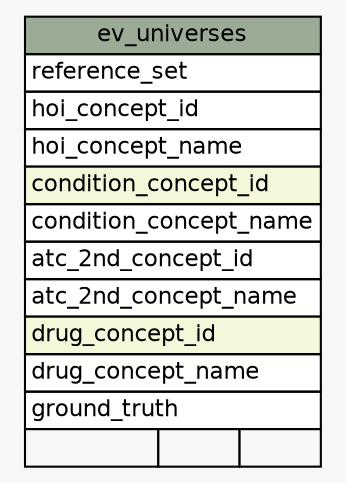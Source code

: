 // dot 2.38.0 on Linux 3.16.0-38-generic
// SchemaSpy rev 590
digraph "ev_universes" {
  graph [
    rankdir="RL"
    bgcolor="#f7f7f7"
    nodesep="0.18"
    ranksep="0.46"
    fontname="Helvetica"
    fontsize="11"
  ];
  node [
    fontname="Helvetica"
    fontsize="11"
    shape="plaintext"
  ];
  edge [
    arrowsize="0.8"
  ];
  "ev_universes" [
    label=<
    <TABLE BORDER="0" CELLBORDER="1" CELLSPACING="0" BGCOLOR="#ffffff">
      <TR><TD COLSPAN="3" BGCOLOR="#9bab96" ALIGN="CENTER">ev_universes</TD></TR>
      <TR><TD PORT="reference_set" COLSPAN="3" ALIGN="LEFT">reference_set</TD></TR>
      <TR><TD PORT="hoi_concept_id" COLSPAN="3" ALIGN="LEFT">hoi_concept_id</TD></TR>
      <TR><TD PORT="hoi_concept_name" COLSPAN="3" ALIGN="LEFT">hoi_concept_name</TD></TR>
      <TR><TD PORT="condition_concept_id" COLSPAN="3" BGCOLOR="#f4f7da" ALIGN="LEFT">condition_concept_id</TD></TR>
      <TR><TD PORT="condition_concept_name" COLSPAN="3" ALIGN="LEFT">condition_concept_name</TD></TR>
      <TR><TD PORT="atc_2nd_concept_id" COLSPAN="3" ALIGN="LEFT">atc_2nd_concept_id</TD></TR>
      <TR><TD PORT="atc_2nd_concept_name" COLSPAN="3" ALIGN="LEFT">atc_2nd_concept_name</TD></TR>
      <TR><TD PORT="drug_concept_id" COLSPAN="3" BGCOLOR="#f4f7da" ALIGN="LEFT">drug_concept_id</TD></TR>
      <TR><TD PORT="drug_concept_name" COLSPAN="3" ALIGN="LEFT">drug_concept_name</TD></TR>
      <TR><TD PORT="ground_truth" COLSPAN="3" ALIGN="LEFT">ground_truth</TD></TR>
      <TR><TD ALIGN="LEFT" BGCOLOR="#f7f7f7">  </TD><TD ALIGN="RIGHT" BGCOLOR="#f7f7f7">  </TD><TD ALIGN="RIGHT" BGCOLOR="#f7f7f7">  </TD></TR>
    </TABLE>>
    URL="tables/ev_universes.html"
    tooltip="ev_universes"
  ];
}
